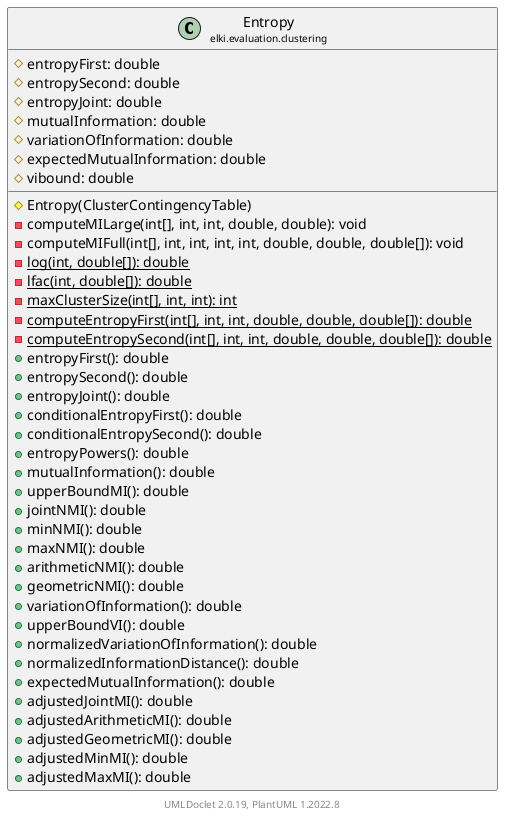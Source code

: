 @startuml
    remove .*\.(Instance|Par|Parameterizer|Factory)$
    set namespaceSeparator none
    hide empty fields
    hide empty methods

    class "<size:14>Entropy\n<size:10>elki.evaluation.clustering" as elki.evaluation.clustering.Entropy [[Entropy.html]] {
        #entropyFirst: double
        #entropySecond: double
        #entropyJoint: double
        #mutualInformation: double
        #variationOfInformation: double
        #expectedMutualInformation: double
        #vibound: double
        #Entropy(ClusterContingencyTable)
        -computeMILarge(int[], int, int, double, double): void
        -computeMIFull(int[], int, int, int, int, double, double, double[]): void
        {static} -log(int, double[]): double
        {static} -lfac(int, double[]): double
        {static} -maxClusterSize(int[], int, int): int
        {static} -computeEntropyFirst(int[], int, int, double, double, double[]): double
        {static} -computeEntropySecond(int[], int, int, double, double, double[]): double
        +entropyFirst(): double
        +entropySecond(): double
        +entropyJoint(): double
        +conditionalEntropyFirst(): double
        +conditionalEntropySecond(): double
        +entropyPowers(): double
        +mutualInformation(): double
        +upperBoundMI(): double
        +jointNMI(): double
        +minNMI(): double
        +maxNMI(): double
        +arithmeticNMI(): double
        +geometricNMI(): double
        +variationOfInformation(): double
        +upperBoundVI(): double
        +normalizedVariationOfInformation(): double
        +normalizedInformationDistance(): double
        +expectedMutualInformation(): double
        +adjustedJointMI(): double
        +adjustedArithmeticMI(): double
        +adjustedGeometricMI(): double
        +adjustedMinMI(): double
        +adjustedMaxMI(): double
    }

    center footer UMLDoclet 2.0.19, PlantUML 1.2022.8
@enduml

